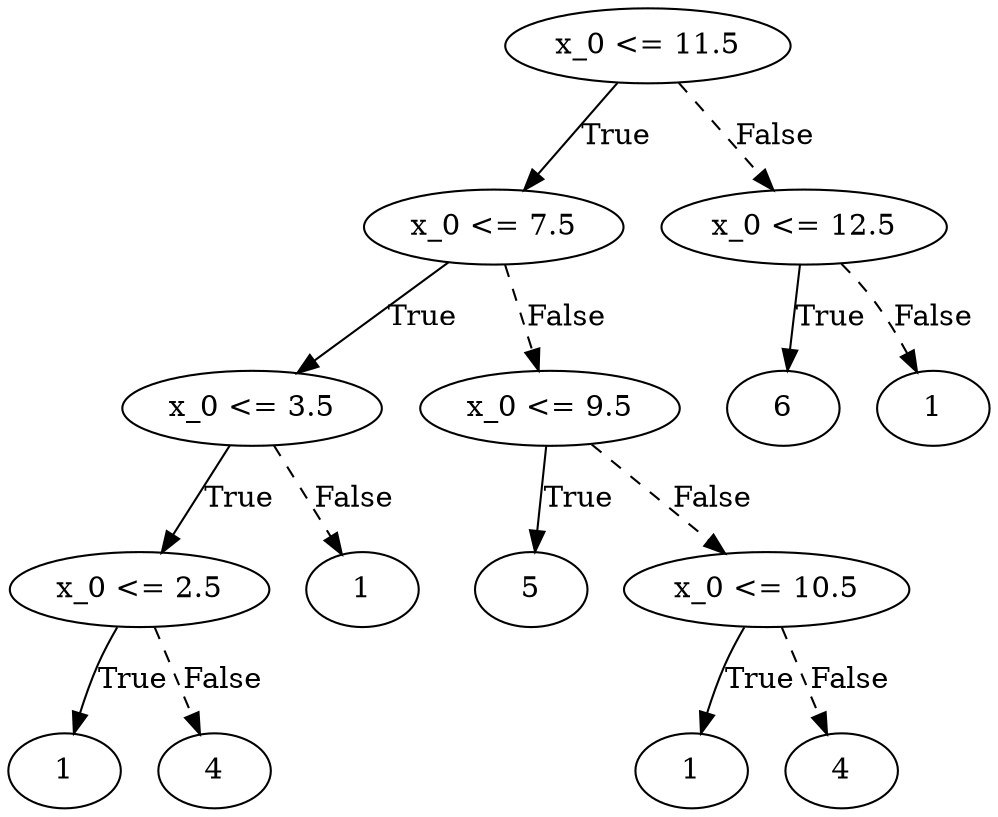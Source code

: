 digraph {
0 [label="x_0 <= 11.5"];
1 [label="x_0 <= 7.5"];
2 [label="x_0 <= 3.5"];
3 [label="x_0 <= 2.5"];
4 [label="1"];
3 -> 4 [label="True"];
5 [label="4"];
3 -> 5 [style="dashed", label="False"];
2 -> 3 [label="True"];
6 [label="1"];
2 -> 6 [style="dashed", label="False"];
1 -> 2 [label="True"];
7 [label="x_0 <= 9.5"];
8 [label="5"];
7 -> 8 [label="True"];
9 [label="x_0 <= 10.5"];
10 [label="1"];
9 -> 10 [label="True"];
11 [label="4"];
9 -> 11 [style="dashed", label="False"];
7 -> 9 [style="dashed", label="False"];
1 -> 7 [style="dashed", label="False"];
0 -> 1 [label="True"];
12 [label="x_0 <= 12.5"];
13 [label="6"];
12 -> 13 [label="True"];
14 [label="1"];
12 -> 14 [style="dashed", label="False"];
0 -> 12 [style="dashed", label="False"];

}